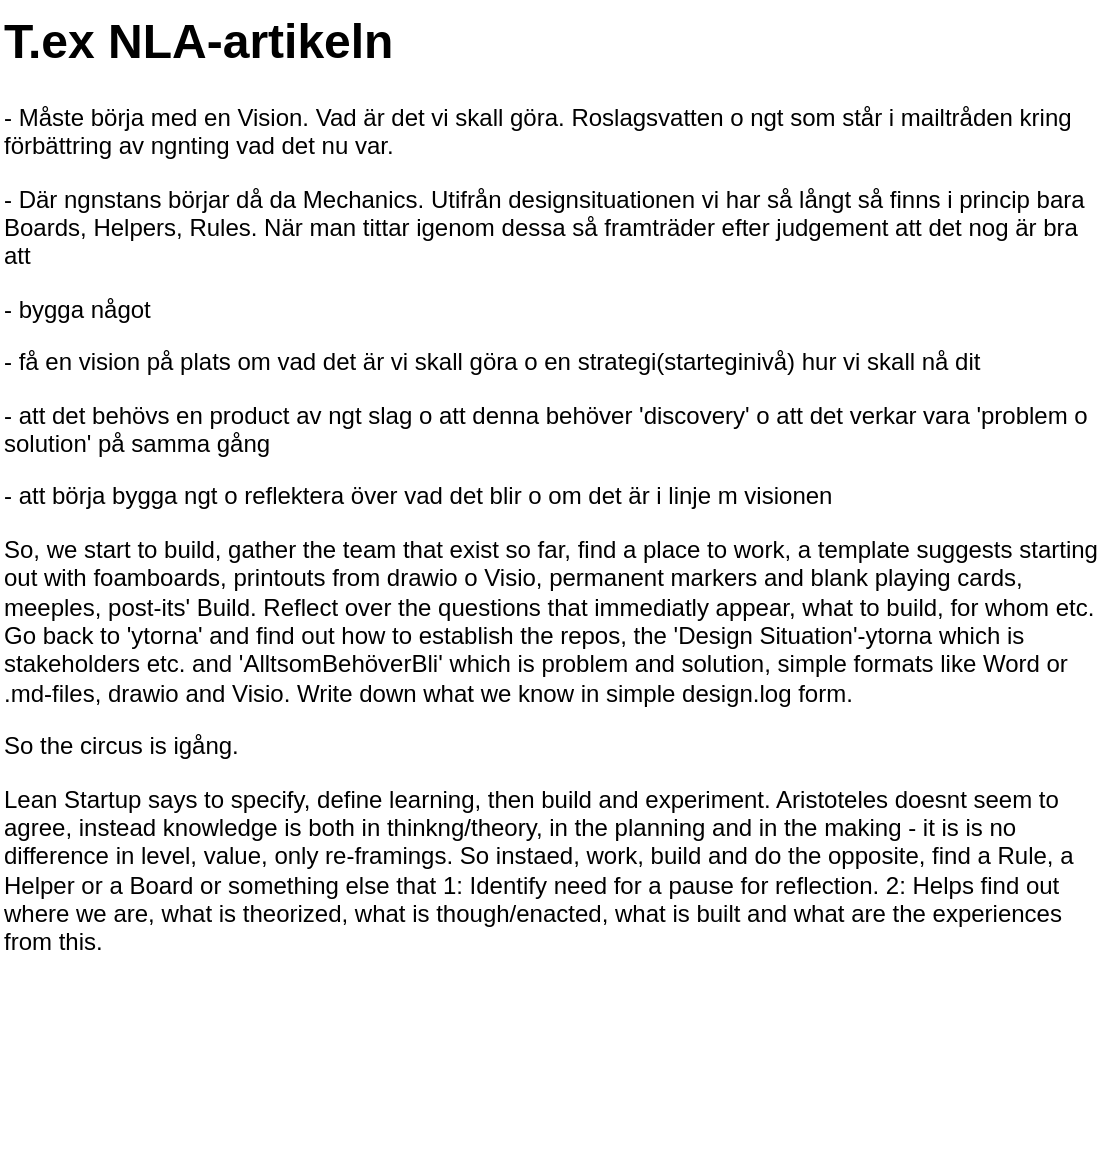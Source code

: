 <mxfile version="27.0.9" pages="2">
  <diagram name="Vet inte vad detta är" id="t9KWanAmZFUYflOlihMm">
    <mxGraphModel dx="1186" dy="542" grid="0" gridSize="10" guides="1" tooltips="1" connect="1" arrows="1" fold="1" page="0" pageScale="1" pageWidth="827" pageHeight="1169" math="0" shadow="0">
      <root>
        <mxCell id="0" />
        <mxCell id="1" parent="0" />
        <mxCell id="rYKpvPcKb7zvsIVrGrCI-1" value="&lt;h1 style=&quot;margin-top: 0px;&quot;&gt;T.ex NLA-artikeln&lt;/h1&gt;&lt;p&gt;- Måste börja med en Vision. Vad är det vi skall göra. Roslagsvatten o ngt som står i mailtråden kring förbättring av ngnting vad det nu var.&lt;/p&gt;&lt;p&gt;- Där ngnstans börjar då da Mechanics. Utifrån designsituationen vi har så långt så finns i princip bara Boards, Helpers, Rules. När man tittar igenom dessa så framträder efter judgement att det nog är bra att&amp;nbsp;&lt;/p&gt;&lt;p&gt;- bygga något&lt;/p&gt;&lt;p&gt;- få en vision på plats om vad det är vi skall göra o en strategi(starteginivå) hur vi skall nå dit&lt;/p&gt;&lt;p&gt;- att det behövs en product av ngt slag o att denna behöver &#39;discovery&#39; o att det verkar vara &#39;problem o solution&#39; på samma gång&lt;/p&gt;&lt;p&gt;- att börja bygga ngt o reflektera över vad det blir o om det är i linje m visionen&lt;/p&gt;&lt;p&gt;So, we start to build, gather the team that exist so far, find a place to work, a template suggests starting out with foamboards, printouts from drawio o Visio, permanent markers and blank playing cards, meeples, post-its&#39; Build. Reflect over the questions that immediatly appear, what to build, for whom etc. Go back to &#39;ytorna&#39; and find out how to establish the repos, the &#39;Design Situation&#39;-ytorna which is stakeholders etc. and &#39;AlltsomBehöverBli&#39; which is problem and solution, simple formats like Word or .md-files, drawio and Visio. Write down what we know in simple design.log form.&lt;/p&gt;&lt;p&gt;So the circus is igång.&lt;/p&gt;&lt;p&gt;Lean Startup says to specify, define learning, then build and experiment. Aristoteles doesnt seem to agree, instead knowledge is both in thinkng/theory, in the planning and in the making - it is is no difference in level, value, only re-framings. So instaed, work, build and do the opposite, find a Rule, a Helper or a Board or something else that 1: Identify need for a pause for reflection. 2: Helps find out where we are, what is theorized, what is though/enacted, what is built and what are the experiences from this.&amp;nbsp;&lt;/p&gt;" style="text;html=1;whiteSpace=wrap;overflow=hidden;rounded=0;" parent="1" vertex="1">
          <mxGeometry x="-115" y="31" width="553" height="582" as="geometry" />
        </mxCell>
      </root>
    </mxGraphModel>
  </diagram>
  <diagram id="L4jOHNT9Z-tEgQ0cCr8z" name="Game Board Prototype">
    <mxGraphModel dx="1227" dy="971" grid="0" gridSize="10" guides="1" tooltips="1" connect="1" arrows="1" fold="1" page="0" pageScale="1" pageWidth="827" pageHeight="1169" math="0" shadow="0">
      <root>
        <mxCell id="0" />
        <mxCell id="1" parent="0" />
        <mxCell id="E2-RWGJ0h3a0evHJQN4--1" value="the I Vision, II EverythingThatNeedsToBe and III EverythingThatIsToBecome and IV Product" style="rounded=0;whiteSpace=wrap;html=1;strokeWidth=2;fillColor=#FFFFFF;fontSize=14;strokeColor=#262626;fontColor=#262626;" vertex="1" parent="1">
          <mxGeometry x="-110" y="8" width="260" height="80" as="geometry" />
        </mxCell>
        <mxCell id="E2-RWGJ0h3a0evHJQN4--2" value="Problem space" style="ellipse;whiteSpace=wrap;html=1;aspect=fixed;" vertex="1" parent="1">
          <mxGeometry x="53" y="181" width="80" height="80" as="geometry" />
        </mxCell>
        <mxCell id="E2-RWGJ0h3a0evHJQN4--3" value="Solution space" style="ellipse;whiteSpace=wrap;html=1;aspect=fixed;" vertex="1" parent="1">
          <mxGeometry x="93" y="229" width="80" height="80" as="geometry" />
        </mxCell>
        <mxCell id="E2-RWGJ0h3a0evHJQN4--5" value="&lt;h1 style=&quot;margin-top: 0px;&quot;&gt;Problem and Solution&lt;/h1&gt;&lt;p&gt;Problem and Solution space areh highly intertwined. So much that they do not really are separated. It depens on the Movement type, i.e. Orientation, Intention&lt;/p&gt;" style="text;html=1;whiteSpace=wrap;overflow=hidden;rounded=0;" vertex="1" parent="1">
          <mxGeometry x="180" y="181" width="276" height="120" as="geometry" />
        </mxCell>
        <mxCell id="E2-RWGJ0h3a0evHJQN4--6" value="&lt;h1 style=&quot;margin-top: 0px;&quot;&gt;The Ytorna&lt;/h1&gt;&lt;p&gt;These needs to be in ordning &amp;amp; reda. They need to have version control, a template for structures that re kept etc. Dependency to Project Lead and methods. So that stöka undan the simple to focus on the hard.&lt;/p&gt;&lt;p&gt;They need to be continously used, revisited. Thus the Takt always asks question, work on Product or work on any other I II III because we have gained new insights or is lacking something&lt;/p&gt;&lt;p&gt;II is &#39;The Design Situation&#39; probably&lt;/p&gt;&lt;p&gt;&lt;br&gt;&lt;/p&gt;&lt;p&gt;&lt;br&gt;&lt;/p&gt;" style="text;html=1;whiteSpace=wrap;overflow=hidden;rounded=0;" vertex="1" parent="1">
          <mxGeometry x="185" y="-83" width="276" height="248" as="geometry" />
        </mxCell>
        <mxCell id="E2-RWGJ0h3a0evHJQN4--8" value="Object" style="rounded=0;whiteSpace=wrap;html=1;strokeWidth=2;fillColor=#FFFFFF;fontSize=14;strokeColor=#262626;fontColor=#262626;" vertex="1" parent="1">
          <mxGeometry x="-151" y="79" width="66" height="80" as="geometry" />
        </mxCell>
        <mxCell id="E2-RWGJ0h3a0evHJQN4--9" value="Object" style="rounded=0;whiteSpace=wrap;html=1;strokeWidth=2;fillColor=#FFFFFF;fontSize=14;strokeColor=#262626;fontColor=#262626;" vertex="1" parent="1">
          <mxGeometry x="-54" y="79" width="66" height="80" as="geometry" />
        </mxCell>
        <mxCell id="E2-RWGJ0h3a0evHJQN4--10" value="Object" style="rounded=0;whiteSpace=wrap;html=1;strokeWidth=2;fillColor=#FFFFFF;fontSize=14;strokeColor=#262626;fontColor=#262626;" vertex="1" parent="1">
          <mxGeometry x="30" y="76" width="66" height="80" as="geometry" />
        </mxCell>
        <mxCell id="E2-RWGJ0h3a0evHJQN4--11" value="Object" style="rounded=0;whiteSpace=wrap;html=1;strokeWidth=2;fillColor=#FFFFFF;fontSize=14;strokeColor=#262626;fontColor=#262626;" vertex="1" parent="1">
          <mxGeometry x="107" y="73" width="66" height="80" as="geometry" />
        </mxCell>
        <mxCell id="E2-RWGJ0h3a0evHJQN4--12" value="&lt;h1 style=&quot;margin-top: 0px;&quot;&gt;Recursiveness&lt;/h1&gt;&lt;p&gt;&lt;span style=&quot;background-color: transparent; color: light-dark(rgb(0, 0, 0), rgb(255, 255, 255));&quot;&gt;I Vision and II and III is also part of the Problem and Solution Space. They are Problems and there is solutions for these part also. So it is recursive&lt;/span&gt;&lt;/p&gt;&lt;p&gt;But what is done, and who does it differs. I Vision is about strategy, define what we want on validate level, how to reach lanning. Stakeholders etc.&lt;/p&gt;&lt;p&gt;II Everything... is about team, resources, the coffee maching, place. Closely related to project and dependent on. Team.&lt;/p&gt;&lt;p&gt;III is about users, outcomes, blueprints, requirements, specifications. Keep in order, not much of a problem. should be templates and tools for organising such as git. Users and Team.&lt;/p&gt;&lt;p&gt;&lt;br&gt;&lt;/p&gt;" style="text;html=1;whiteSpace=wrap;overflow=hidden;rounded=0;" vertex="1" parent="1">
          <mxGeometry x="-272" y="229" width="276" height="191" as="geometry" />
        </mxCell>
        <mxCell id="E2-RWGJ0h3a0evHJQN4--13" value="The Takt" style="html=1;shadow=0;dashed=0;align=center;verticalAlign=middle;shape=mxgraph.arrows2.arrow;dy=0;dx=22;notch=0;strokeWidth=2;fillColor=#FFFFFF;fontSize=14;strokeColor=#262626;fontColor=#262626;whiteSpace=wrap;" vertex="1" parent="1">
          <mxGeometry x="237" y="409" width="130" height="80" as="geometry" />
        </mxCell>
        <mxCell id="E2-RWGJ0h3a0evHJQN4--14" value="&lt;h1 style=&quot;margin-top: 0px;&quot;&gt;&lt;font style=&quot;color: rgb(51, 51, 255);&quot;&gt;Travel&lt;/font&gt;&lt;/h1&gt;&lt;p&gt;&lt;font style=&quot;color: rgb(51, 51, 255);&quot;&gt;This is about&amp;nbsp;&lt;/font&gt;&lt;/p&gt;&lt;p&gt;&lt;font style=&quot;color: rgb(51, 51, 255);&quot;&gt;- Having a takt that depens on &#39;reflecting in action&#39; or &#39;reflecting on action&#39;(how long or continous the cycle is)&lt;/font&gt;&lt;/p&gt;&lt;p&gt;&lt;font style=&quot;color: rgb(51, 51, 255);&quot;&gt;- Judgement. What part I II III IV to work on.&amp;nbsp;&lt;/font&gt;&lt;/p&gt;&lt;p&gt;&lt;font style=&quot;color: rgb(51, 51, 255);&quot;&gt;- Not following a process. NOT Do this Then do that. Instead. Continously or with Takt Reflect, Go through and see what need to be done. Take new aim. Together with overall Goals, Timeframes&amp;nbsp;&lt;/font&gt;&lt;/p&gt;&lt;p&gt;&lt;font style=&quot;color: rgb(51, 51, 255);&quot;&gt;- Tools are hard here. Neither Value Funnel or OST actually, practically works here really well. Instead use mainly III to go through, discover by revisit and make temporary clustering which might or might not be re-used.&lt;/font&gt;&lt;/p&gt;&lt;p&gt;&lt;font style=&quot;color: rgb(51, 51, 255);&quot;&gt;- Focus on build the product over organising II and III and working too much on I&lt;/font&gt;&lt;/p&gt;" style="text;html=1;whiteSpace=wrap;overflow=hidden;rounded=0;" vertex="1" parent="1">
          <mxGeometry x="391" y="389" width="276" height="364" as="geometry" />
        </mxCell>
        <mxCell id="E2-RWGJ0h3a0evHJQN4--15" value="&lt;h1 style=&quot;margin-top: 0px;&quot;&gt;da Mechanics&lt;/h1&gt;&lt;p&gt;&lt;font style=&quot;&quot;&gt;Detta var i version I &#39;build&#39; then &#39;pull left&#39; to establish III, II and I. This is probably not really a good mechanic. Instead, it is about&lt;/font&gt;&lt;/p&gt;&lt;p&gt;&lt;font style=&quot;&quot;&gt;- What is most important to learn. Do this by reflection in and on action when bulding the Product.&lt;/font&gt;&lt;/p&gt;&lt;p&gt;&lt;font style=&quot;&quot;&gt;- It can i.e. be understanding or re-framing the Problem Space but since it is closely related to Solution Space, building also solves Problem understanding. This needs Re-visit I II III and Judgement and other things too.&lt;/font&gt;&lt;/p&gt;&lt;p&gt;&lt;font style=&quot;&quot;&gt;- And if something lacking in II or I, Judegement and different De Analogerna or Rule Cards helps out in identifying this and still other Rules, Analogerna helps out in working on Stratgy Level or Design Situation Level&lt;/font&gt;&lt;/p&gt;" style="text;html=1;whiteSpace=wrap;overflow=hidden;rounded=0;fontColor=#994C00;" vertex="1" parent="1">
          <mxGeometry x="50" y="515" width="276" height="364" as="geometry" />
        </mxCell>
        <mxCell id="E2-RWGJ0h3a0evHJQN4--16" value="&lt;h1 style=&quot;margin-top: 0px;&quot;&gt;More&lt;/h1&gt;&lt;p&gt;&lt;font style=&quot;&quot;&gt;There is a balance which i sprobably 30/70 between organisation, strictness, a step by step process and something much more loose.&amp;nbsp;&lt;/font&gt;&lt;/p&gt;&lt;p&gt;&lt;font style=&quot;&quot;&gt;it is important to have a strucutre, well proven, such as V-model and Ascom PCP with draft, review, approved and versioning etc. and catalog structure and &#39;design decisions&#39; etc.&amp;nbsp;&lt;/font&gt;&lt;/p&gt;&lt;p&gt;&lt;font style=&quot;&quot;&gt;But, too much of this does not create creativity, it hampes creativty, it does not work with complexity and problem and solution space being more or less the same etc. and gives no room for understanding via building the product, either what the product shall do, correspond to user needs, or how it is built, the material at hand.&amp;nbsp;&lt;/font&gt;&lt;/p&gt;&lt;p&gt;&lt;font style=&quot;&quot;&gt;Instead here is needed a 70% much more loosely, with the more liquid, the da Mechanics that reflects in Takt etc.&lt;/font&gt;&lt;/p&gt;&lt;p&gt;&lt;font style=&quot;&quot;&gt;The same goes for Ytorna. They too shall not be too organized. Instead, collect ways that work. Such as Navet and &#39;Lila Loopen&#39; or &#39;LabX&#39; in Styrdok or Projektytorna på Gårda o Telefonin. Use these as templates and put togehter a way that works, Sharepoint, i:, printouts on a wall. It is also closely connected to Product in Mimesis forms, such as mockups, prototypes etc. which might be foamboards and which lack bandwidth when digitized, instead need to be experienced.&lt;/font&gt;&lt;/p&gt;" style="text;html=1;whiteSpace=wrap;overflow=hidden;rounded=0;fontColor=#994C00;" vertex="1" parent="1">
          <mxGeometry x="-28" y="929" width="276" height="515" as="geometry" />
        </mxCell>
        <mxCell id="E2-RWGJ0h3a0evHJQN4--18" value="more about..." style="endArrow=blockThin;html=1;rounded=0;strokeWidth=2;fontSize=10;fontColor=#262626;endFill=1;startSize=8;endSize=8;curved=1;entryX=0.5;entryY=0;entryDx=0;entryDy=0;" edge="1" parent="1" source="E2-RWGJ0h3a0evHJQN4--15" target="E2-RWGJ0h3a0evHJQN4--16">
          <mxGeometry width="50" height="50" relative="1" as="geometry">
            <mxPoint x="-91" y="882" as="sourcePoint" />
            <mxPoint x="-31" y="882" as="targetPoint" />
          </mxGeometry>
        </mxCell>
      </root>
    </mxGraphModel>
  </diagram>
</mxfile>
